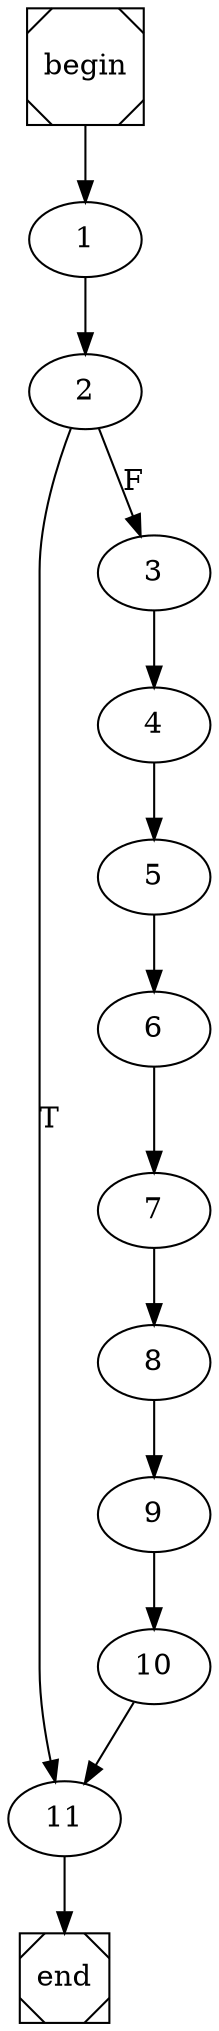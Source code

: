 digraph cfg {
	begin [shape=Msquare];
	end [shape=Msquare];
	begin -> 1;	1 -> 2;	2 -> 11[label=T];	2 -> 3[label=F];	3 -> 4;	4 -> 5;	5 -> 6;	6 -> 7;	7 -> 8;	8 -> 9;	9 -> 10;	10 -> 11;	11 -> end;}
